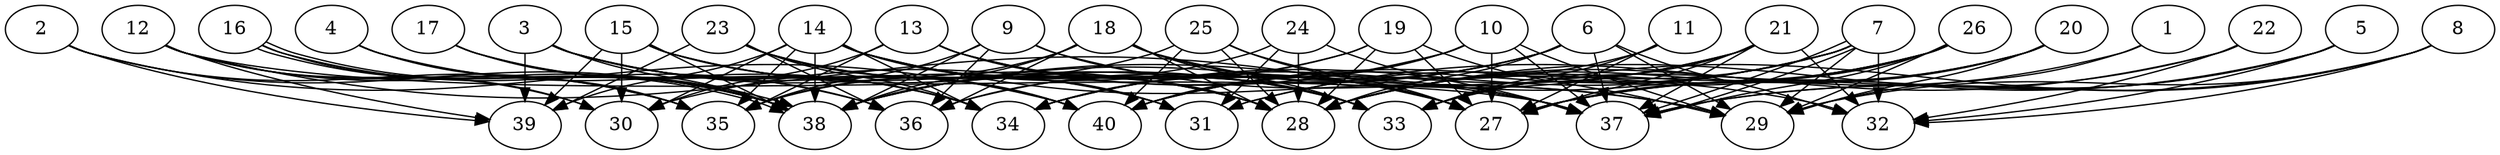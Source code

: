 // DAG automatically generated by daggen at Thu Oct  3 14:06:49 2019
// ./daggen --dot -n 40 --ccr 0.5 --fat 0.9 --regular 0.9 --density 0.6 --mindata 5242880 --maxdata 52428800 
digraph G {
  1 [size="52379648", alpha="0.19", expect_size="26189824"] 
  1 -> 28 [size ="26189824"]
  1 -> 29 [size ="26189824"]
  2 [size="41003008", alpha="0.19", expect_size="20501504"] 
  2 -> 35 [size ="20501504"]
  2 -> 38 [size ="20501504"]
  2 -> 39 [size ="20501504"]
  2 -> 40 [size ="20501504"]
  3 [size="43286528", alpha="0.01", expect_size="21643264"] 
  3 -> 28 [size ="21643264"]
  3 -> 31 [size ="21643264"]
  3 -> 34 [size ="21643264"]
  3 -> 38 [size ="21643264"]
  3 -> 39 [size ="21643264"]
  3 -> 40 [size ="21643264"]
  4 [size="85716992", alpha="0.06", expect_size="42858496"] 
  4 -> 34 [size ="42858496"]
  4 -> 35 [size ="42858496"]
  4 -> 38 [size ="42858496"]
  5 [size="43388928", alpha="0.06", expect_size="21694464"] 
  5 -> 27 [size ="21694464"]
  5 -> 28 [size ="21694464"]
  5 -> 32 [size ="21694464"]
  5 -> 37 [size ="21694464"]
  6 [size="72839168", alpha="0.06", expect_size="36419584"] 
  6 -> 28 [size ="36419584"]
  6 -> 29 [size ="36419584"]
  6 -> 32 [size ="36419584"]
  6 -> 34 [size ="36419584"]
  6 -> 36 [size ="36419584"]
  6 -> 37 [size ="36419584"]
  6 -> 38 [size ="36419584"]
  7 [size="93046784", alpha="0.08", expect_size="46523392"] 
  7 -> 28 [size ="46523392"]
  7 -> 29 [size ="46523392"]
  7 -> 32 [size ="46523392"]
  7 -> 34 [size ="46523392"]
  7 -> 37 [size ="46523392"]
  7 -> 37 [size ="46523392"]
  7 -> 38 [size ="46523392"]
  7 -> 40 [size ="46523392"]
  8 [size="95760384", alpha="0.18", expect_size="47880192"] 
  8 -> 29 [size ="47880192"]
  8 -> 32 [size ="47880192"]
  8 -> 33 [size ="47880192"]
  8 -> 37 [size ="47880192"]
  9 [size="62287872", alpha="0.17", expect_size="31143936"] 
  9 -> 29 [size ="31143936"]
  9 -> 33 [size ="31143936"]
  9 -> 35 [size ="31143936"]
  9 -> 36 [size ="31143936"]
  9 -> 38 [size ="31143936"]
  10 [size="14698496", alpha="0.06", expect_size="7349248"] 
  10 -> 27 [size ="7349248"]
  10 -> 29 [size ="7349248"]
  10 -> 30 [size ="7349248"]
  10 -> 34 [size ="7349248"]
  10 -> 37 [size ="7349248"]
  10 -> 40 [size ="7349248"]
  11 [size="58447872", alpha="0.15", expect_size="29223936"] 
  11 -> 27 [size ="29223936"]
  11 -> 33 [size ="29223936"]
  11 -> 40 [size ="29223936"]
  12 [size="55363584", alpha="0.15", expect_size="27681792"] 
  12 -> 27 [size ="27681792"]
  12 -> 30 [size ="27681792"]
  12 -> 35 [size ="27681792"]
  12 -> 37 [size ="27681792"]
  12 -> 38 [size ="27681792"]
  12 -> 39 [size ="27681792"]
  13 [size="51154944", alpha="0.16", expect_size="25577472"] 
  13 -> 27 [size ="25577472"]
  13 -> 28 [size ="25577472"]
  13 -> 30 [size ="25577472"]
  13 -> 35 [size ="25577472"]
  13 -> 37 [size ="25577472"]
  14 [size="55023616", alpha="0.07", expect_size="27511808"] 
  14 -> 27 [size ="27511808"]
  14 -> 28 [size ="27511808"]
  14 -> 29 [size ="27511808"]
  14 -> 30 [size ="27511808"]
  14 -> 31 [size ="27511808"]
  14 -> 33 [size ="27511808"]
  14 -> 34 [size ="27511808"]
  14 -> 35 [size ="27511808"]
  14 -> 38 [size ="27511808"]
  14 -> 39 [size ="27511808"]
  15 [size="85075968", alpha="0.13", expect_size="42537984"] 
  15 -> 28 [size ="42537984"]
  15 -> 30 [size ="42537984"]
  15 -> 33 [size ="42537984"]
  15 -> 38 [size ="42537984"]
  15 -> 39 [size ="42537984"]
  15 -> 40 [size ="42537984"]
  16 [size="20840448", alpha="0.06", expect_size="10420224"] 
  16 -> 30 [size ="10420224"]
  16 -> 36 [size ="10420224"]
  16 -> 38 [size ="10420224"]
  16 -> 38 [size ="10420224"]
  17 [size="49793024", alpha="0.15", expect_size="24896512"] 
  17 -> 34 [size ="24896512"]
  17 -> 36 [size ="24896512"]
  17 -> 38 [size ="24896512"]
  18 [size="86511616", alpha="0.09", expect_size="43255808"] 
  18 -> 27 [size ="43255808"]
  18 -> 28 [size ="43255808"]
  18 -> 32 [size ="43255808"]
  18 -> 33 [size ="43255808"]
  18 -> 35 [size ="43255808"]
  18 -> 36 [size ="43255808"]
  18 -> 38 [size ="43255808"]
  19 [size="78743552", alpha="0.14", expect_size="39371776"] 
  19 -> 27 [size ="39371776"]
  19 -> 28 [size ="39371776"]
  19 -> 29 [size ="39371776"]
  19 -> 36 [size ="39371776"]
  19 -> 38 [size ="39371776"]
  20 [size="62932992", alpha="0.12", expect_size="31466496"] 
  20 -> 27 [size ="31466496"]
  20 -> 28 [size ="31466496"]
  20 -> 29 [size ="31466496"]
  20 -> 33 [size ="31466496"]
  21 [size="93237248", alpha="0.19", expect_size="46618624"] 
  21 -> 27 [size ="46618624"]
  21 -> 32 [size ="46618624"]
  21 -> 33 [size ="46618624"]
  21 -> 34 [size ="46618624"]
  21 -> 37 [size ="46618624"]
  21 -> 38 [size ="46618624"]
  22 [size="68933632", alpha="0.12", expect_size="34466816"] 
  22 -> 27 [size ="34466816"]
  22 -> 31 [size ="34466816"]
  22 -> 32 [size ="34466816"]
  23 [size="45451264", alpha="0.12", expect_size="22725632"] 
  23 -> 28 [size ="22725632"]
  23 -> 31 [size ="22725632"]
  23 -> 34 [size ="22725632"]
  23 -> 36 [size ="22725632"]
  23 -> 39 [size ="22725632"]
  23 -> 40 [size ="22725632"]
  24 [size="28545024", alpha="0.09", expect_size="14272512"] 
  24 -> 28 [size ="14272512"]
  24 -> 31 [size ="14272512"]
  24 -> 37 [size ="14272512"]
  24 -> 38 [size ="14272512"]
  25 [size="60850176", alpha="0.12", expect_size="30425088"] 
  25 -> 27 [size ="30425088"]
  25 -> 28 [size ="30425088"]
  25 -> 35 [size ="30425088"]
  25 -> 37 [size ="30425088"]
  25 -> 40 [size ="30425088"]
  26 [size="25716736", alpha="0.08", expect_size="12858368"] 
  26 -> 27 [size ="12858368"]
  26 -> 28 [size ="12858368"]
  26 -> 29 [size ="12858368"]
  26 -> 31 [size ="12858368"]
  26 -> 37 [size ="12858368"]
  26 -> 40 [size ="12858368"]
  27 [size="52430848", alpha="0.02", expect_size="26215424"] 
  28 [size="30720000", alpha="0.14", expect_size="15360000"] 
  29 [size="71317504", alpha="0.17", expect_size="35658752"] 
  30 [size="42860544", alpha="0.01", expect_size="21430272"] 
  31 [size="99166208", alpha="0.15", expect_size="49583104"] 
  32 [size="93384704", alpha="0.18", expect_size="46692352"] 
  33 [size="56033280", alpha="0.10", expect_size="28016640"] 
  34 [size="19914752", alpha="0.12", expect_size="9957376"] 
  35 [size="60262400", alpha="0.09", expect_size="30131200"] 
  36 [size="21233664", alpha="0.09", expect_size="10616832"] 
  37 [size="59559936", alpha="0.17", expect_size="29779968"] 
  38 [size="69056512", alpha="0.01", expect_size="34528256"] 
  39 [size="40628224", alpha="0.19", expect_size="20314112"] 
  40 [size="26077184", alpha="0.09", expect_size="13038592"] 
}
